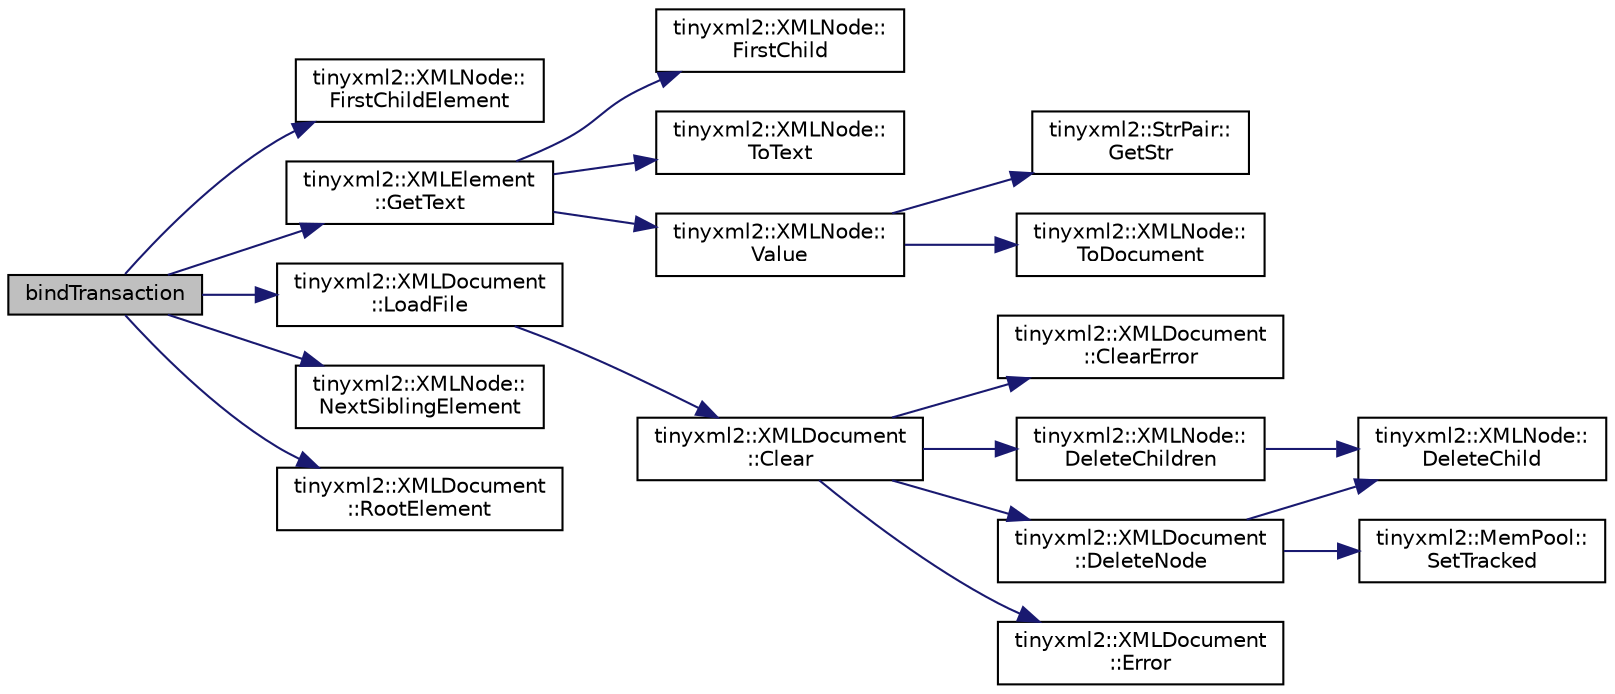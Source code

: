 digraph "bindTransaction"
{
 // LATEX_PDF_SIZE
  edge [fontname="Helvetica",fontsize="10",labelfontname="Helvetica",labelfontsize="10"];
  node [fontname="Helvetica",fontsize="10",shape=record];
  rankdir="LR";
  Node1 [label="bindTransaction",height=0.2,width=0.4,color="black", fillcolor="grey75", style="filled", fontcolor="black",tooltip=" "];
  Node1 -> Node2 [color="midnightblue",fontsize="10",style="solid",fontname="Helvetica"];
  Node2 [label="tinyxml2::XMLNode::\lFirstChildElement",height=0.2,width=0.4,color="black", fillcolor="white", style="filled",URL="$classtinyxml2_1_1_x_m_l_node.html#a1bec132dcf085284e0a10755f2cf0d57",tooltip=" "];
  Node1 -> Node3 [color="midnightblue",fontsize="10",style="solid",fontname="Helvetica"];
  Node3 [label="tinyxml2::XMLElement\l::GetText",height=0.2,width=0.4,color="black", fillcolor="white", style="filled",URL="$classtinyxml2_1_1_x_m_l_element.html#a0fa5bea0a4daf3ddd503dcabb823eba6",tooltip=" "];
  Node3 -> Node4 [color="midnightblue",fontsize="10",style="solid",fontname="Helvetica"];
  Node4 [label="tinyxml2::XMLNode::\lFirstChild",height=0.2,width=0.4,color="black", fillcolor="white", style="filled",URL="$classtinyxml2_1_1_x_m_l_node.html#ae7dc225e1018cdd685f7563593a1fe08",tooltip="Get the first child node, or null if none exists."];
  Node3 -> Node5 [color="midnightblue",fontsize="10",style="solid",fontname="Helvetica"];
  Node5 [label="tinyxml2::XMLNode::\lToText",height=0.2,width=0.4,color="black", fillcolor="white", style="filled",URL="$classtinyxml2_1_1_x_m_l_node.html#a41c55dab9162d1eb62db2008430e376b",tooltip="Safely cast to Text, or null."];
  Node3 -> Node6 [color="midnightblue",fontsize="10",style="solid",fontname="Helvetica"];
  Node6 [label="tinyxml2::XMLNode::\lValue",height=0.2,width=0.4,color="black", fillcolor="white", style="filled",URL="$classtinyxml2_1_1_x_m_l_node.html#a0485e51c670e741884cfd8362274d680",tooltip=" "];
  Node6 -> Node7 [color="midnightblue",fontsize="10",style="solid",fontname="Helvetica"];
  Node7 [label="tinyxml2::StrPair::\lGetStr",height=0.2,width=0.4,color="black", fillcolor="white", style="filled",URL="$classtinyxml2_1_1_str_pair.html#ad87e3d11330f5e689ba1e7e54c023b57",tooltip=" "];
  Node6 -> Node8 [color="midnightblue",fontsize="10",style="solid",fontname="Helvetica"];
  Node8 [label="tinyxml2::XMLNode::\lToDocument",height=0.2,width=0.4,color="black", fillcolor="white", style="filled",URL="$classtinyxml2_1_1_x_m_l_node.html#a836e2966ed736fc3c94f70e12a2a3357",tooltip="Safely cast to a Document, or null."];
  Node1 -> Node9 [color="midnightblue",fontsize="10",style="solid",fontname="Helvetica"];
  Node9 [label="tinyxml2::XMLDocument\l::LoadFile",height=0.2,width=0.4,color="black", fillcolor="white", style="filled",URL="$classtinyxml2_1_1_x_m_l_document.html#a2ebd4647a8af5fc6831b294ac26a150a",tooltip=" "];
  Node9 -> Node10 [color="midnightblue",fontsize="10",style="solid",fontname="Helvetica"];
  Node10 [label="tinyxml2::XMLDocument\l::Clear",height=0.2,width=0.4,color="black", fillcolor="white", style="filled",URL="$classtinyxml2_1_1_x_m_l_document.html#a65656b0b2cbc822708eb351504178aaf",tooltip="Clear the document, resetting it to the initial state."];
  Node10 -> Node11 [color="midnightblue",fontsize="10",style="solid",fontname="Helvetica"];
  Node11 [label="tinyxml2::XMLDocument\l::ClearError",height=0.2,width=0.4,color="black", fillcolor="white", style="filled",URL="$classtinyxml2_1_1_x_m_l_document.html#a4085d9c52f1d93214311459d6d1fcf17",tooltip=" "];
  Node10 -> Node12 [color="midnightblue",fontsize="10",style="solid",fontname="Helvetica"];
  Node12 [label="tinyxml2::XMLNode::\lDeleteChildren",height=0.2,width=0.4,color="black", fillcolor="white", style="filled",URL="$classtinyxml2_1_1_x_m_l_node.html#a0360085cc54df5bff85d5c5da13afdce",tooltip=" "];
  Node12 -> Node13 [color="midnightblue",fontsize="10",style="solid",fontname="Helvetica"];
  Node13 [label="tinyxml2::XMLNode::\lDeleteChild",height=0.2,width=0.4,color="black", fillcolor="white", style="filled",URL="$classtinyxml2_1_1_x_m_l_node.html#a363b6edbd6ebd55f8387d2b89f2b0921",tooltip=" "];
  Node10 -> Node14 [color="midnightblue",fontsize="10",style="solid",fontname="Helvetica"];
  Node14 [label="tinyxml2::XMLDocument\l::DeleteNode",height=0.2,width=0.4,color="black", fillcolor="white", style="filled",URL="$classtinyxml2_1_1_x_m_l_document.html#ac1d6e2c7fcc1a660624ac4f68e96380d",tooltip=" "];
  Node14 -> Node13 [color="midnightblue",fontsize="10",style="solid",fontname="Helvetica"];
  Node14 -> Node15 [color="midnightblue",fontsize="10",style="solid",fontname="Helvetica"];
  Node15 [label="tinyxml2::MemPool::\lSetTracked",height=0.2,width=0.4,color="black", fillcolor="white", style="filled",URL="$classtinyxml2_1_1_mem_pool.html#ac5804dd1387b2e4de5eef710076a0db1",tooltip=" "];
  Node10 -> Node16 [color="midnightblue",fontsize="10",style="solid",fontname="Helvetica"];
  Node16 [label="tinyxml2::XMLDocument\l::Error",height=0.2,width=0.4,color="black", fillcolor="white", style="filled",URL="$classtinyxml2_1_1_x_m_l_document.html#a34e6318e182e40e3cc4f4ba5d59ed9ed",tooltip="Return true if there was an error parsing the document."];
  Node1 -> Node17 [color="midnightblue",fontsize="10",style="solid",fontname="Helvetica"];
  Node17 [label="tinyxml2::XMLNode::\lNextSiblingElement",height=0.2,width=0.4,color="black", fillcolor="white", style="filled",URL="$classtinyxml2_1_1_x_m_l_node.html#a14ea560df31110ff07a9f566171bf797",tooltip="Get the next (right) sibling element of this node, with an optionally supplied name."];
  Node1 -> Node18 [color="midnightblue",fontsize="10",style="solid",fontname="Helvetica"];
  Node18 [label="tinyxml2::XMLDocument\l::RootElement",height=0.2,width=0.4,color="black", fillcolor="white", style="filled",URL="$classtinyxml2_1_1_x_m_l_document.html#ad2b70320d3c2a071c2f36928edff3e1c",tooltip=" "];
}

